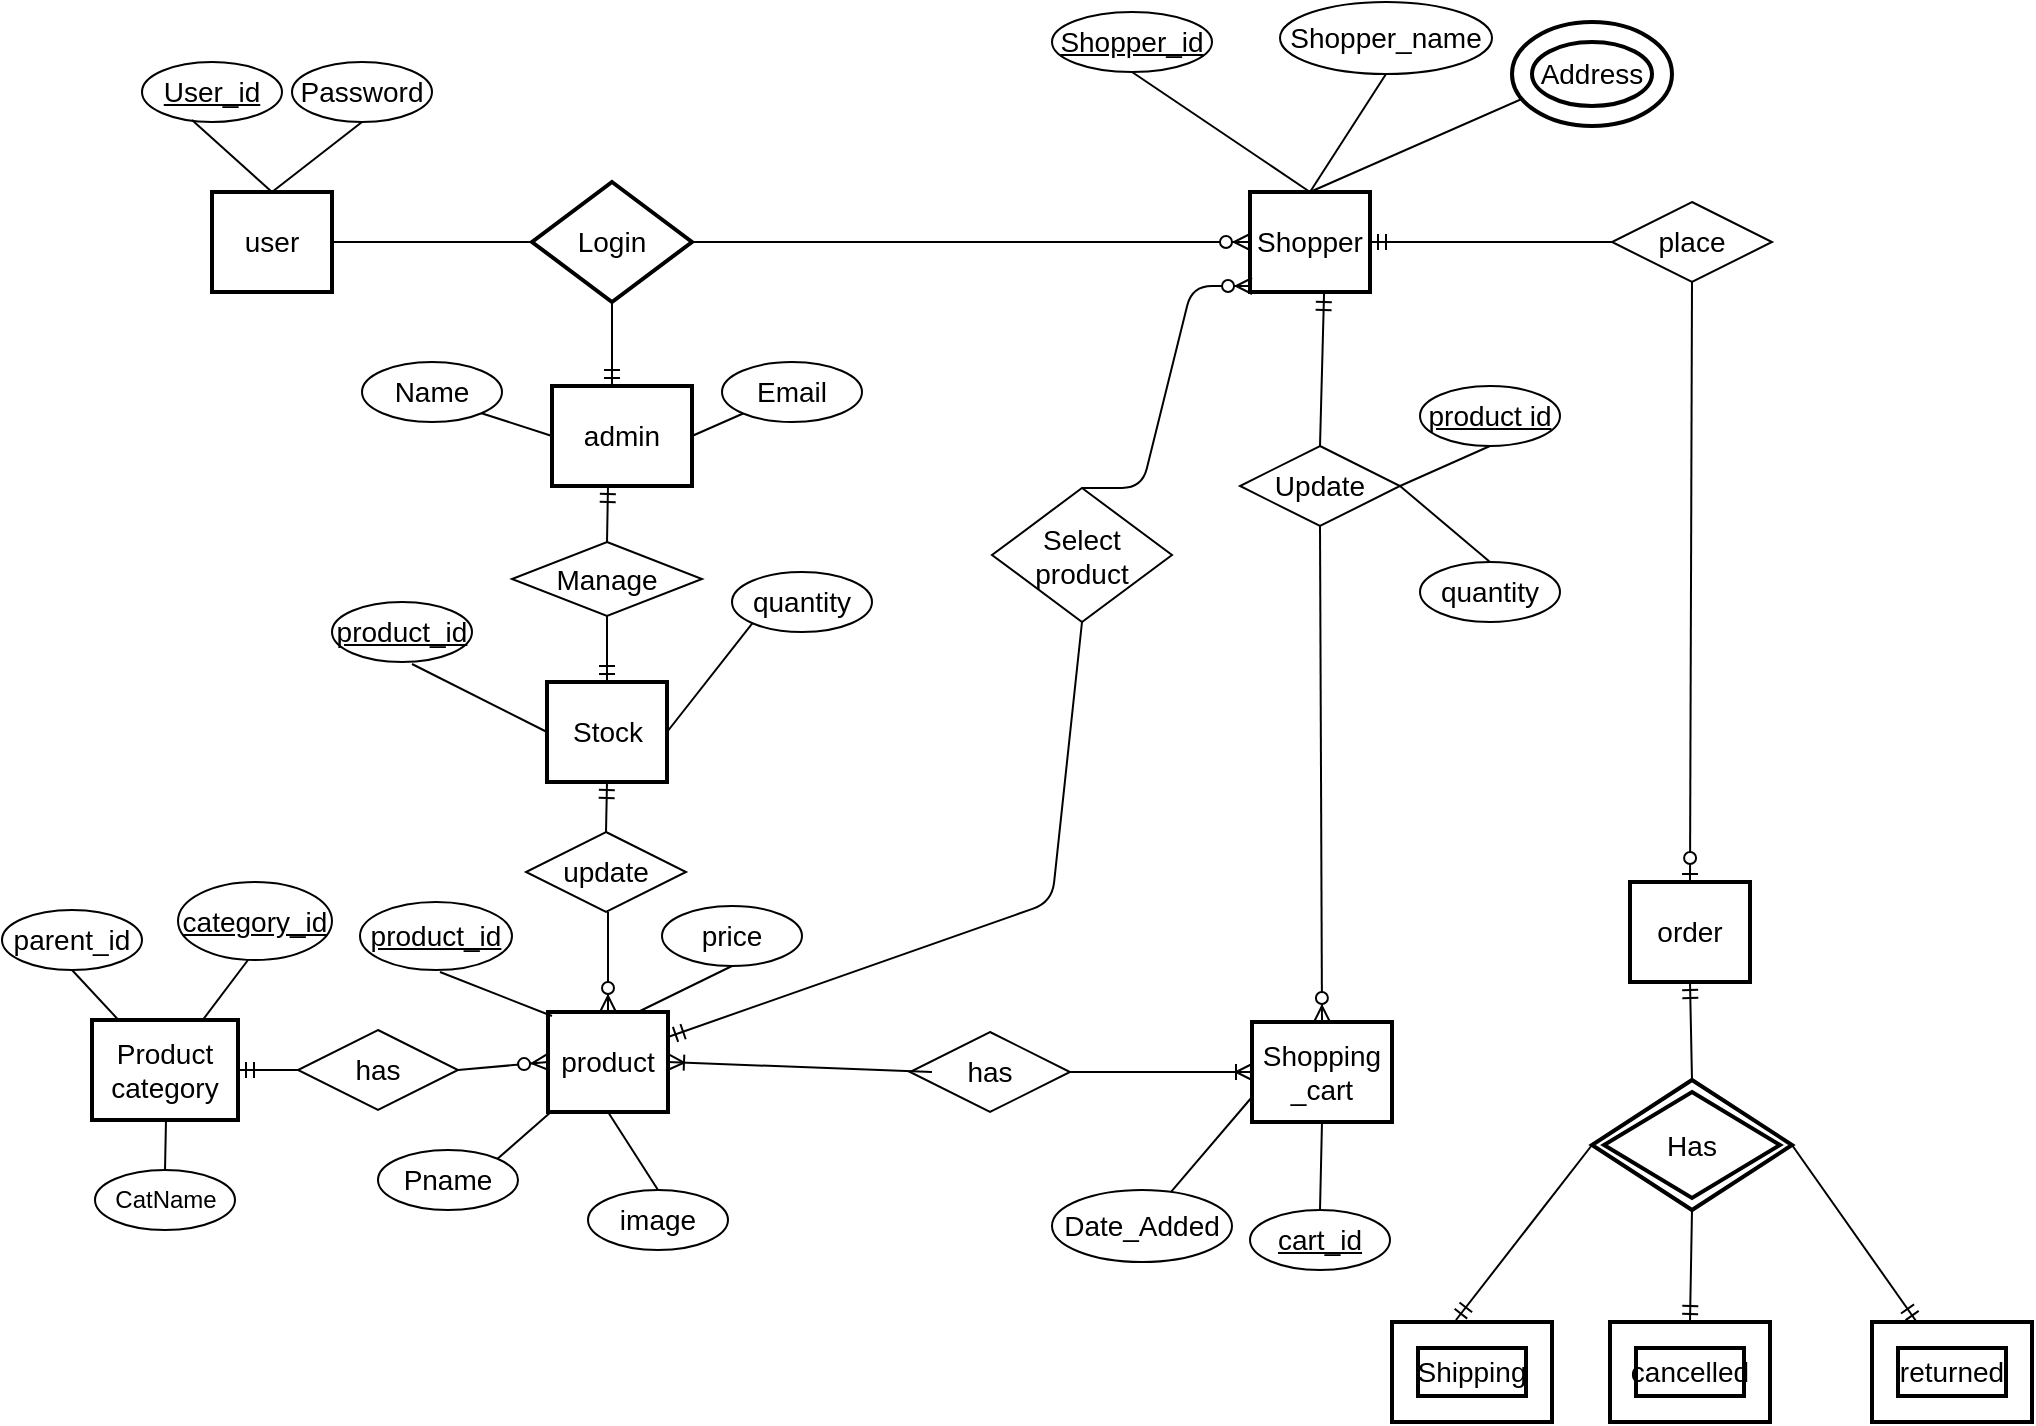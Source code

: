 <mxfile version="11.1.4" type="device"><diagram id="gS7jpQpvTUa63fedZIkj" name="Page-1"><mxGraphModel dx="1718" dy="435" grid="1" gridSize="10" guides="1" tooltips="1" connect="1" arrows="1" fold="1" page="1" pageScale="1" pageWidth="850" pageHeight="1100" math="0" shadow="0"><root><mxCell id="0"/><mxCell id="1" parent="0"/><mxCell id="2SPnDHDMHKQsemep0HU1-3" value="Login" style="shape=rhombus;strokeWidth=2;fontSize=14;perimeter=rhombusPerimeter;whiteSpace=wrap;html=1;align=center;fontSize=14;" parent="1" vertex="1"><mxGeometry x="220" y="110" width="80" height="60" as="geometry"/></mxCell><mxCell id="2SPnDHDMHKQsemep0HU1-4" value="user" style="strokeWidth=2;whiteSpace=wrap;html=1;align=center;fontSize=14;" parent="1" vertex="1"><mxGeometry x="60" y="115" width="60" height="50" as="geometry"/></mxCell><mxCell id="2SPnDHDMHKQsemep0HU1-8" value="&lt;u style=&quot;font-size: 14px;&quot;&gt;User_id&lt;/u&gt;" style="ellipse;whiteSpace=wrap;html=1;fontSize=14;" parent="1" vertex="1"><mxGeometry x="25" y="50" width="70" height="30" as="geometry"/></mxCell><mxCell id="2SPnDHDMHKQsemep0HU1-9" value="Password" style="ellipse;whiteSpace=wrap;html=1;fontSize=14;" parent="1" vertex="1"><mxGeometry x="100" y="50" width="70" height="30" as="geometry"/></mxCell><mxCell id="2SPnDHDMHKQsemep0HU1-15" value="Shopper" style="strokeWidth=2;whiteSpace=wrap;html=1;align=center;fontSize=14;" parent="1" vertex="1"><mxGeometry x="579" y="115" width="60" height="50" as="geometry"/></mxCell><mxCell id="2SPnDHDMHKQsemep0HU1-16" value="" style="edgeStyle=entityRelationEdgeStyle;fontSize=14;html=1;endArrow=ERzeroToMany;endFill=1;exitX=1;exitY=0.5;exitDx=0;exitDy=0;entryX=0;entryY=0.5;entryDx=0;entryDy=0;" parent="1" source="2SPnDHDMHKQsemep0HU1-3" target="2SPnDHDMHKQsemep0HU1-15" edge="1"><mxGeometry width="100" height="100" relative="1" as="geometry"><mxPoint x="310" y="190" as="sourcePoint"/><mxPoint x="410" y="90" as="targetPoint"/></mxGeometry></mxCell><mxCell id="2SPnDHDMHKQsemep0HU1-18" value="&lt;font style=&quot;font-size: 14px&quot;&gt;admin&lt;/font&gt;" style="strokeWidth=2;whiteSpace=wrap;html=1;align=center;fontSize=14;" parent="1" vertex="1"><mxGeometry x="230" y="212" width="70" height="50" as="geometry"/></mxCell><mxCell id="2SPnDHDMHKQsemep0HU1-25" value="Name" style="ellipse;whiteSpace=wrap;html=1;fontSize=14;" parent="1" vertex="1"><mxGeometry x="135" y="200" width="70" height="30" as="geometry"/></mxCell><mxCell id="2SPnDHDMHKQsemep0HU1-26" value="Email" style="ellipse;whiteSpace=wrap;html=1;fontSize=14;" parent="1" vertex="1"><mxGeometry x="315" y="200" width="70" height="30" as="geometry"/></mxCell><mxCell id="2SPnDHDMHKQsemep0HU1-30" value="&lt;u style=&quot;font-size: 14px;&quot;&gt;Shopper_id&lt;/u&gt;" style="ellipse;whiteSpace=wrap;html=1;fontSize=14;" parent="1" vertex="1"><mxGeometry x="480" y="25" width="80" height="30" as="geometry"/></mxCell><mxCell id="2SPnDHDMHKQsemep0HU1-32" value="&lt;font style=&quot;font-size: 14px;&quot;&gt;Shopper_name&lt;/font&gt;" style="ellipse;whiteSpace=wrap;html=1;fontSize=14;" parent="1" vertex="1"><mxGeometry x="594" y="20" width="106" height="36" as="geometry"/></mxCell><mxCell id="2SPnDHDMHKQsemep0HU1-36" value="Update" style="rhombus;whiteSpace=wrap;html=1;fontSize=14;" parent="1" vertex="1"><mxGeometry x="574" y="242" width="80" height="40" as="geometry"/></mxCell><mxCell id="2SPnDHDMHKQsemep0HU1-40" value="" style="fontSize=14;html=1;endArrow=ERmandOne;exitX=0.5;exitY=0;exitDx=0;exitDy=0;entryX=0.617;entryY=1.02;entryDx=0;entryDy=0;entryPerimeter=0;" parent="1" source="2SPnDHDMHKQsemep0HU1-36" target="2SPnDHDMHKQsemep0HU1-15" edge="1"><mxGeometry width="100" height="100" relative="1" as="geometry"><mxPoint x="445" y="215" as="sourcePoint"/><mxPoint x="505" y="165" as="targetPoint"/></mxGeometry></mxCell><mxCell id="2SPnDHDMHKQsemep0HU1-42" value="&lt;font style=&quot;font-size: 14px&quot;&gt;Shopping&lt;br&gt;_cart&lt;/font&gt;" style="strokeWidth=2;whiteSpace=wrap;html=1;align=center;fontSize=14;" parent="1" vertex="1"><mxGeometry x="580" y="530" width="70" height="50" as="geometry"/></mxCell><mxCell id="2SPnDHDMHKQsemep0HU1-44" value="" style="fontSize=14;html=1;endArrow=ERzeroToMany;endFill=1;exitX=0.5;exitY=1;exitDx=0;exitDy=0;entryX=0.5;entryY=0;entryDx=0;entryDy=0;" parent="1" source="2SPnDHDMHKQsemep0HU1-36" target="2SPnDHDMHKQsemep0HU1-42" edge="1"><mxGeometry width="100" height="100" relative="1" as="geometry"><mxPoint x="475" y="370" as="sourcePoint"/><mxPoint x="640" y="360" as="targetPoint"/></mxGeometry></mxCell><mxCell id="2SPnDHDMHKQsemep0HU1-46" value="has" style="rhombus;whiteSpace=wrap;html=1;fontSize=14;" parent="1" vertex="1"><mxGeometry x="409" y="535" width="80" height="40" as="geometry"/></mxCell><mxCell id="2SPnDHDMHKQsemep0HU1-47" value="&lt;font style=&quot;font-size: 14px;&quot;&gt;product&lt;/font&gt;" style="strokeWidth=2;whiteSpace=wrap;html=1;align=center;fontSize=14;" parent="1" vertex="1"><mxGeometry x="228" y="525" width="60" height="50" as="geometry"/></mxCell><mxCell id="2SPnDHDMHKQsemep0HU1-48" value="has" style="rhombus;whiteSpace=wrap;html=1;fontSize=14;" parent="1" vertex="1"><mxGeometry x="103" y="534" width="80" height="40" as="geometry"/></mxCell><mxCell id="2SPnDHDMHKQsemep0HU1-49" value="&lt;span style=&quot;font-size: 14px&quot;&gt;Product&lt;br&gt;category&lt;/span&gt;" style="strokeWidth=2;whiteSpace=wrap;html=1;align=center;fontSize=14;" parent="1" vertex="1"><mxGeometry y="529" width="73" height="50" as="geometry"/></mxCell><mxCell id="2SPnDHDMHKQsemep0HU1-50" value="Date_Added" style="ellipse;whiteSpace=wrap;html=1;fontSize=14;" parent="1" vertex="1"><mxGeometry x="480" y="614" width="90" height="36" as="geometry"/></mxCell><mxCell id="2SPnDHDMHKQsemep0HU1-51" value="&lt;u style=&quot;font-size: 14px;&quot;&gt;cart_id&lt;/u&gt;" style="ellipse;whiteSpace=wrap;html=1;fontSize=14;" parent="1" vertex="1"><mxGeometry x="579" y="624" width="70" height="30" as="geometry"/></mxCell><mxCell id="2SPnDHDMHKQsemep0HU1-55" value="" style="fontSize=14;html=1;endArrow=ERoneToMany;exitX=1;exitY=0.5;exitDx=0;exitDy=0;entryX=0;entryY=0.5;entryDx=0;entryDy=0;" parent="1" source="2SPnDHDMHKQsemep0HU1-46" target="2SPnDHDMHKQsemep0HU1-42" edge="1"><mxGeometry width="100" height="100" relative="1" as="geometry"><mxPoint x="398" y="624" as="sourcePoint"/><mxPoint x="498" y="524" as="targetPoint"/></mxGeometry></mxCell><mxCell id="2SPnDHDMHKQsemep0HU1-57" value="" style="fontSize=14;html=1;endArrow=ERoneToMany;entryX=1;entryY=0.5;entryDx=0;entryDy=0;exitX=0;exitY=0.5;exitDx=0;exitDy=0;" parent="1" target="2SPnDHDMHKQsemep0HU1-47" edge="1"><mxGeometry width="100" height="100" relative="1" as="geometry"><mxPoint x="420" y="555" as="sourcePoint"/><mxPoint x="289" y="604" as="targetPoint"/></mxGeometry></mxCell><mxCell id="2SPnDHDMHKQsemep0HU1-58" value="" style="fontSize=14;html=1;endArrow=ERzeroToMany;endFill=1;exitX=1;exitY=0.5;exitDx=0;exitDy=0;entryX=0;entryY=0.5;entryDx=0;entryDy=0;" parent="1" source="2SPnDHDMHKQsemep0HU1-48" target="2SPnDHDMHKQsemep0HU1-47" edge="1"><mxGeometry width="100" height="100" relative="1" as="geometry"><mxPoint x="123" y="714" as="sourcePoint"/><mxPoint x="223" y="614" as="targetPoint"/></mxGeometry></mxCell><mxCell id="2SPnDHDMHKQsemep0HU1-59" value="" style="fontSize=14;html=1;endArrow=ERmandOne;entryX=1;entryY=0.5;entryDx=0;entryDy=0;exitX=0;exitY=0.5;exitDx=0;exitDy=0;" parent="1" source="2SPnDHDMHKQsemep0HU1-48" target="2SPnDHDMHKQsemep0HU1-49" edge="1"><mxGeometry width="100" height="100" relative="1" as="geometry"><mxPoint x="113" y="714" as="sourcePoint"/><mxPoint x="213" y="614" as="targetPoint"/></mxGeometry></mxCell><mxCell id="2SPnDHDMHKQsemep0HU1-60" value="Pname" style="ellipse;whiteSpace=wrap;html=1;fontSize=14;" parent="1" vertex="1"><mxGeometry x="143" y="594" width="70" height="30" as="geometry"/></mxCell><mxCell id="2SPnDHDMHKQsemep0HU1-61" value="&lt;u style=&quot;font-size: 14px;&quot;&gt;product_id&lt;/u&gt;" style="ellipse;whiteSpace=wrap;html=1;fontSize=14;" parent="1" vertex="1"><mxGeometry x="134" y="470" width="76" height="34" as="geometry"/></mxCell><mxCell id="2SPnDHDMHKQsemep0HU1-62" value="price" style="ellipse;whiteSpace=wrap;html=1;fontSize=14;" parent="1" vertex="1"><mxGeometry x="285" y="472" width="70" height="30" as="geometry"/></mxCell><mxCell id="2SPnDHDMHKQsemep0HU1-63" value="image" style="ellipse;whiteSpace=wrap;html=1;fontSize=14;" parent="1" vertex="1"><mxGeometry x="248" y="614" width="70" height="30" as="geometry"/></mxCell><mxCell id="2SPnDHDMHKQsemep0HU1-68" value="&lt;font style=&quot;font-size: 14px&quot;&gt;parent_id&lt;/font&gt;" style="ellipse;whiteSpace=wrap;html=1;" parent="1" vertex="1"><mxGeometry x="-45" y="474" width="70" height="30" as="geometry"/></mxCell><mxCell id="2SPnDHDMHKQsemep0HU1-69" value="CatName" style="ellipse;whiteSpace=wrap;html=1;" parent="1" vertex="1"><mxGeometry x="1.5" y="604" width="70" height="30" as="geometry"/></mxCell><mxCell id="2SPnDHDMHKQsemep0HU1-70" value="&lt;u style=&quot;font-size: 14px&quot;&gt;category_id&lt;/u&gt;" style="ellipse;whiteSpace=wrap;html=1;fontSize=14;" parent="1" vertex="1"><mxGeometry x="43" y="460" width="77" height="39" as="geometry"/></mxCell><mxCell id="2SPnDHDMHKQsemep0HU1-74" value="&lt;font style=&quot;font-size: 14px;&quot;&gt;place&lt;/font&gt;" style="rhombus;whiteSpace=wrap;html=1;fontSize=14;" parent="1" vertex="1"><mxGeometry x="760" y="120" width="80" height="40" as="geometry"/></mxCell><mxCell id="2SPnDHDMHKQsemep0HU1-75" value="&lt;font style=&quot;font-size: 14px;&quot;&gt;order&lt;/font&gt;" style="strokeWidth=2;whiteSpace=wrap;html=1;align=center;fontSize=14;" parent="1" vertex="1"><mxGeometry x="769" y="460" width="60" height="50" as="geometry"/></mxCell><mxCell id="2SPnDHDMHKQsemep0HU1-76" value="&lt;font style=&quot;font-size: 14px;&quot;&gt;Shipping&lt;/font&gt;" style="shape=ext;strokeWidth=2;margin=10;double=1;whiteSpace=wrap;html=1;align=center;fontSize=14;" parent="1" vertex="1"><mxGeometry x="650" y="680" width="80" height="50" as="geometry"/></mxCell><mxCell id="2SPnDHDMHKQsemep0HU1-77" value="Has" style="shape=rhombus;double=1;strokeWidth=2;fontSize=14;perimeter=rhombusPerimeter;whiteSpace=wrap;html=1;align=center;fontSize=14;" parent="1" vertex="1"><mxGeometry x="750" y="559" width="100" height="65" as="geometry"/></mxCell><mxCell id="2SPnDHDMHKQsemep0HU1-78" value="&lt;font style=&quot;font-size: 14px;&quot;&gt;cancelled&lt;/font&gt;" style="shape=ext;strokeWidth=2;margin=10;double=1;whiteSpace=wrap;html=1;align=center;fontSize=14;" parent="1" vertex="1"><mxGeometry x="759" y="680" width="80" height="50" as="geometry"/></mxCell><mxCell id="2SPnDHDMHKQsemep0HU1-79" value="&lt;font style=&quot;font-size: 14px;&quot;&gt;returned&lt;/font&gt;" style="shape=ext;strokeWidth=2;margin=10;double=1;whiteSpace=wrap;html=1;align=center;fontSize=14;" parent="1" vertex="1"><mxGeometry x="890" y="680" width="80" height="50" as="geometry"/></mxCell><mxCell id="2SPnDHDMHKQsemep0HU1-80" value="" style="fontSize=14;html=1;endArrow=ERmandOne;" parent="1" source="2SPnDHDMHKQsemep0HU1-3" edge="1"><mxGeometry width="100" height="100" relative="1" as="geometry"><mxPoint x="310" y="170" as="sourcePoint"/><mxPoint x="260" y="212" as="targetPoint"/></mxGeometry></mxCell><mxCell id="2SPnDHDMHKQsemep0HU1-83" value="Manage" style="rhombus;whiteSpace=wrap;html=1;fontSize=14;" parent="1" vertex="1"><mxGeometry x="210" y="290" width="95" height="37" as="geometry"/></mxCell><mxCell id="2SPnDHDMHKQsemep0HU1-88" value="" style="fontSize=14;html=1;endArrow=ERmandOne;exitX=0.5;exitY=0;exitDx=0;exitDy=0;entryX=0.4;entryY=1;entryDx=0;entryDy=0;entryPerimeter=0;" parent="1" source="2SPnDHDMHKQsemep0HU1-83" target="2SPnDHDMHKQsemep0HU1-18" edge="1"><mxGeometry width="100" height="100" relative="1" as="geometry"><mxPoint x="259" y="312" as="sourcePoint"/><mxPoint x="255.866" y="270" as="targetPoint"/></mxGeometry></mxCell><mxCell id="2SPnDHDMHKQsemep0HU1-89" value="&lt;span style=&quot;font-size: 14px;&quot;&gt;Stock&lt;/span&gt;" style="strokeWidth=2;whiteSpace=wrap;html=1;align=center;fontSize=14;" parent="1" vertex="1"><mxGeometry x="227.5" y="360" width="60" height="50" as="geometry"/></mxCell><mxCell id="2SPnDHDMHKQsemep0HU1-90" value="&lt;u style=&quot;font-size: 14px;&quot;&gt;product_id&lt;/u&gt;" style="ellipse;whiteSpace=wrap;html=1;fontSize=14;" parent="1" vertex="1"><mxGeometry x="120" y="320" width="70" height="30" as="geometry"/></mxCell><mxCell id="2SPnDHDMHKQsemep0HU1-91" value="quantity" style="ellipse;whiteSpace=wrap;html=1;fontSize=14;" parent="1" vertex="1"><mxGeometry x="320" y="305" width="70" height="30" as="geometry"/></mxCell><mxCell id="2SPnDHDMHKQsemep0HU1-95" value="" style="fontSize=14;html=1;endArrow=ERzeroToOne;endFill=1;exitX=0.5;exitY=1;exitDx=0;exitDy=0;entryX=0.5;entryY=0;entryDx=0;entryDy=0;" parent="1" source="2SPnDHDMHKQsemep0HU1-74" target="2SPnDHDMHKQsemep0HU1-75" edge="1"><mxGeometry width="100" height="100" relative="1" as="geometry"><mxPoint x="720" y="460" as="sourcePoint"/><mxPoint x="880" y="200" as="targetPoint"/></mxGeometry></mxCell><mxCell id="2SPnDHDMHKQsemep0HU1-96" value="" style="fontSize=14;html=1;endArrow=ERmandOne;exitX=0;exitY=0.5;exitDx=0;exitDy=0;entryX=0.4;entryY=-0.02;entryDx=0;entryDy=0;entryPerimeter=0;" parent="1" source="2SPnDHDMHKQsemep0HU1-77" target="2SPnDHDMHKQsemep0HU1-76" edge="1"><mxGeometry width="100" height="100" relative="1" as="geometry"><mxPoint x="620" y="678" as="sourcePoint"/><mxPoint x="720" y="590" as="targetPoint"/></mxGeometry></mxCell><mxCell id="2SPnDHDMHKQsemep0HU1-98" value="" style="fontSize=14;html=1;endArrow=ERmandOne;exitX=1;exitY=0.5;exitDx=0;exitDy=0;" parent="1" source="2SPnDHDMHKQsemep0HU1-77" target="2SPnDHDMHKQsemep0HU1-79" edge="1"><mxGeometry width="100" height="100" relative="1" as="geometry"><mxPoint x="850" y="608" as="sourcePoint"/><mxPoint x="890" y="570" as="targetPoint"/></mxGeometry></mxCell><mxCell id="2SPnDHDMHKQsemep0HU1-99" value="" style="fontSize=14;html=1;endArrow=ERmandOne;entryX=0.5;entryY=1;entryDx=0;entryDy=0;exitX=0.5;exitY=0;exitDx=0;exitDy=0;" parent="1" source="2SPnDHDMHKQsemep0HU1-77" target="2SPnDHDMHKQsemep0HU1-75" edge="1"><mxGeometry width="100" height="100" relative="1" as="geometry"><mxPoint x="840" y="548" as="sourcePoint"/><mxPoint x="908.96" y="479" as="targetPoint"/></mxGeometry></mxCell><mxCell id="2SPnDHDMHKQsemep0HU1-100" value="" style="fontSize=14;html=1;endArrow=ERmandOne;entryX=0.5;entryY=1;entryDx=0;entryDy=0;exitX=0.5;exitY=0;exitDx=0;exitDy=0;" parent="1" target="2SPnDHDMHKQsemep0HU1-89" edge="1" source="2SPnDHDMHKQsemep0HU1-158"><mxGeometry width="100" height="100" relative="1" as="geometry"><mxPoint x="273" y="455" as="sourcePoint"/><mxPoint x="240.5" y="435" as="targetPoint"/></mxGeometry></mxCell><mxCell id="2SPnDHDMHKQsemep0HU1-101" style="edgeStyle=none;rounded=0;orthogonalLoop=1;jettySize=auto;html=1;entryX=0.5;entryY=0;entryDx=0;entryDy=0;fontSize=14;" parent="1" source="2SPnDHDMHKQsemep0HU1-47" target="2SPnDHDMHKQsemep0HU1-47" edge="1"><mxGeometry relative="1" as="geometry"/></mxCell><mxCell id="2SPnDHDMHKQsemep0HU1-102" style="edgeStyle=none;rounded=0;orthogonalLoop=1;jettySize=auto;html=1;entryX=0.5;entryY=0;entryDx=0;entryDy=0;fontSize=14;" parent="1" source="2SPnDHDMHKQsemep0HU1-47" target="2SPnDHDMHKQsemep0HU1-47" edge="1"><mxGeometry relative="1" as="geometry"/></mxCell><mxCell id="2SPnDHDMHKQsemep0HU1-104" value="" style="fontSize=14;html=1;endArrow=ERmandOne;entryX=0.5;entryY=0;entryDx=0;entryDy=0;exitX=0.5;exitY=1;exitDx=0;exitDy=0;" parent="1" source="2SPnDHDMHKQsemep0HU1-83" target="2SPnDHDMHKQsemep0HU1-89" edge="1"><mxGeometry width="100" height="100" relative="1" as="geometry"><mxPoint x="320" y="310" as="sourcePoint"/><mxPoint x="388.96" y="241" as="targetPoint"/></mxGeometry></mxCell><mxCell id="2SPnDHDMHKQsemep0HU1-105" value="" style="fontSize=14;html=1;endArrow=ERmandOne;exitX=0.5;exitY=1;exitDx=0;exitDy=0;entryX=0.5;entryY=0;entryDx=0;entryDy=0;" parent="1" source="2SPnDHDMHKQsemep0HU1-77" target="2SPnDHDMHKQsemep0HU1-78" edge="1"><mxGeometry width="100" height="100" relative="1" as="geometry"><mxPoint x="800" y="660" as="sourcePoint"/><mxPoint x="830" y="630" as="targetPoint"/></mxGeometry></mxCell><mxCell id="2SPnDHDMHKQsemep0HU1-114" value="" style="fontSize=14;html=1;endArrow=ERmandOne;exitX=0;exitY=0.5;exitDx=0;exitDy=0;entryX=1;entryY=0.5;entryDx=0;entryDy=0;" parent="1" source="2SPnDHDMHKQsemep0HU1-74" target="2SPnDHDMHKQsemep0HU1-15" edge="1"><mxGeometry width="100" height="100" relative="1" as="geometry"><mxPoint x="810" y="140" as="sourcePoint"/><mxPoint x="738" y="40" as="targetPoint"/></mxGeometry></mxCell><mxCell id="2SPnDHDMHKQsemep0HU1-115" value="Select&lt;br style=&quot;font-size: 14px;&quot;&gt;product" style="rhombus;whiteSpace=wrap;html=1;fontSize=14;" parent="1" vertex="1"><mxGeometry x="450" y="263" width="90" height="67" as="geometry"/></mxCell><mxCell id="2SPnDHDMHKQsemep0HU1-119" value="" style="fontSize=14;html=1;endArrow=ERmandOne;exitX=0.5;exitY=1;exitDx=0;exitDy=0;entryX=1;entryY=0.25;entryDx=0;entryDy=0;" parent="1" source="2SPnDHDMHKQsemep0HU1-115" target="2SPnDHDMHKQsemep0HU1-47" edge="1"><mxGeometry width="100" height="100" relative="1" as="geometry"><mxPoint x="460" y="490" as="sourcePoint"/><mxPoint x="450" y="470" as="targetPoint"/><Array as="points"><mxPoint x="480" y="470"/></Array></mxGeometry></mxCell><mxCell id="2SPnDHDMHKQsemep0HU1-120" value="" style="edgeStyle=entityRelationEdgeStyle;fontSize=14;html=1;endArrow=ERzeroToMany;endFill=1;entryX=0.017;entryY=0.94;entryDx=0;entryDy=0;entryPerimeter=0;exitX=0.5;exitY=0;exitDx=0;exitDy=0;" parent="1" source="2SPnDHDMHKQsemep0HU1-115" target="2SPnDHDMHKQsemep0HU1-15" edge="1"><mxGeometry width="100" height="100" relative="1" as="geometry"><mxPoint x="450" y="270" as="sourcePoint"/><mxPoint x="550" y="170" as="targetPoint"/></mxGeometry></mxCell><mxCell id="2SPnDHDMHKQsemep0HU1-121" value="&lt;font style=&quot;font-size: 14px;&quot;&gt;&lt;u style=&quot;font-size: 14px;&quot;&gt;product id&lt;/u&gt;&lt;/font&gt;" style="ellipse;whiteSpace=wrap;html=1;fontSize=14;" parent="1" vertex="1"><mxGeometry x="664" y="212" width="70" height="30" as="geometry"/></mxCell><mxCell id="2SPnDHDMHKQsemep0HU1-122" value="&lt;font style=&quot;font-size: 14px;&quot;&gt;quantity&lt;/font&gt;" style="ellipse;whiteSpace=wrap;html=1;fontSize=14;" parent="1" vertex="1"><mxGeometry x="664" y="300" width="70" height="30" as="geometry"/></mxCell><mxCell id="2SPnDHDMHKQsemep0HU1-127" value="" style="endArrow=none;html=1;exitX=1;exitY=0.5;exitDx=0;exitDy=0;entryX=0.5;entryY=1;entryDx=0;entryDy=0;fontSize=14;" parent="1" source="2SPnDHDMHKQsemep0HU1-36" target="2SPnDHDMHKQsemep0HU1-121" edge="1"><mxGeometry width="50" height="50" relative="1" as="geometry"><mxPoint x="670" y="300" as="sourcePoint"/><mxPoint x="720" y="250" as="targetPoint"/></mxGeometry></mxCell><mxCell id="2SPnDHDMHKQsemep0HU1-128" value="" style="endArrow=none;html=1;exitX=1;exitY=0.5;exitDx=0;exitDy=0;entryX=0.5;entryY=0;entryDx=0;entryDy=0;fontSize=14;" parent="1" source="2SPnDHDMHKQsemep0HU1-36" target="2SPnDHDMHKQsemep0HU1-122" edge="1"><mxGeometry width="50" height="50" relative="1" as="geometry"><mxPoint x="670" y="320" as="sourcePoint"/><mxPoint x="720" y="270" as="targetPoint"/></mxGeometry></mxCell><mxCell id="2SPnDHDMHKQsemep0HU1-129" value="" style="endArrow=none;html=1;exitX=0.5;exitY=0;exitDx=0;exitDy=0;entryX=0.357;entryY=0.967;entryDx=0;entryDy=0;entryPerimeter=0;fontSize=14;" parent="1" source="2SPnDHDMHKQsemep0HU1-4" target="2SPnDHDMHKQsemep0HU1-8" edge="1"><mxGeometry width="50" height="50" relative="1" as="geometry"><mxPoint x="40" y="130" as="sourcePoint"/><mxPoint x="90" y="80" as="targetPoint"/></mxGeometry></mxCell><mxCell id="2SPnDHDMHKQsemep0HU1-130" value="" style="endArrow=none;html=1;exitX=0.5;exitY=0;exitDx=0;exitDy=0;fontSize=14;" parent="1" source="2SPnDHDMHKQsemep0HU1-4" edge="1"><mxGeometry width="50" height="50" relative="1" as="geometry"><mxPoint x="90" y="110" as="sourcePoint"/><mxPoint x="135" y="80" as="targetPoint"/></mxGeometry></mxCell><mxCell id="2SPnDHDMHKQsemep0HU1-131" value="" style="endArrow=none;html=1;exitX=1;exitY=0.5;exitDx=0;exitDy=0;fontSize=14;" parent="1" source="2SPnDHDMHKQsemep0HU1-18" target="2SPnDHDMHKQsemep0HU1-26" edge="1"><mxGeometry width="50" height="50" relative="1" as="geometry"><mxPoint x="320" y="240" as="sourcePoint"/><mxPoint x="279.99" y="204.01" as="targetPoint"/></mxGeometry></mxCell><mxCell id="2SPnDHDMHKQsemep0HU1-132" value="" style="endArrow=none;html=1;exitX=0;exitY=0.5;exitDx=0;exitDy=0;entryX=1;entryY=1;entryDx=0;entryDy=0;fontSize=14;" parent="1" source="2SPnDHDMHKQsemep0HU1-18" target="2SPnDHDMHKQsemep0HU1-25" edge="1"><mxGeometry width="50" height="50" relative="1" as="geometry"><mxPoint x="190" y="230" as="sourcePoint"/><mxPoint x="149.99" y="194.01" as="targetPoint"/></mxGeometry></mxCell><mxCell id="2SPnDHDMHKQsemep0HU1-133" value="" style="endArrow=none;html=1;exitX=0;exitY=0.5;exitDx=0;exitDy=0;fontSize=14;" parent="1" source="2SPnDHDMHKQsemep0HU1-89" edge="1"><mxGeometry width="50" height="50" relative="1" as="geometry"><mxPoint x="160" y="360" as="sourcePoint"/><mxPoint x="160" y="351" as="targetPoint"/></mxGeometry></mxCell><mxCell id="2SPnDHDMHKQsemep0HU1-134" value="" style="endArrow=none;html=1;exitX=0;exitY=1;exitDx=0;exitDy=0;entryX=1;entryY=0.5;entryDx=0;entryDy=0;fontSize=14;" parent="1" source="2SPnDHDMHKQsemep0HU1-91" target="2SPnDHDMHKQsemep0HU1-89" edge="1"><mxGeometry width="50" height="50" relative="1" as="geometry"><mxPoint x="320" y="380" as="sourcePoint"/><mxPoint x="279.99" y="344.01" as="targetPoint"/></mxGeometry></mxCell><mxCell id="2SPnDHDMHKQsemep0HU1-135" value="" style="endArrow=none;html=1;exitX=0;exitY=0.5;exitDx=0;exitDy=0;entryX=1;entryY=0.5;entryDx=0;entryDy=0;fontSize=14;" parent="1" source="2SPnDHDMHKQsemep0HU1-3" target="2SPnDHDMHKQsemep0HU1-4" edge="1"><mxGeometry width="50" height="50" relative="1" as="geometry"><mxPoint x="160" y="140" as="sourcePoint"/><mxPoint x="119.99" y="104.01" as="targetPoint"/></mxGeometry></mxCell><mxCell id="2SPnDHDMHKQsemep0HU1-136" value="" style="endArrow=none;html=1;exitX=0.5;exitY=0;exitDx=0;exitDy=0;entryX=0.5;entryY=1;entryDx=0;entryDy=0;fontSize=14;" parent="1" source="2SPnDHDMHKQsemep0HU1-51" target="2SPnDHDMHKQsemep0HU1-42" edge="1"><mxGeometry width="50" height="50" relative="1" as="geometry"><mxPoint x="609" y="585" as="sourcePoint"/><mxPoint x="568.99" y="549.01" as="targetPoint"/></mxGeometry></mxCell><mxCell id="2SPnDHDMHKQsemep0HU1-137" value="" style="endArrow=none;html=1;entryX=0;entryY=0.75;entryDx=0;entryDy=0;fontSize=14;" parent="1" source="2SPnDHDMHKQsemep0HU1-50" target="2SPnDHDMHKQsemep0HU1-42" edge="1"><mxGeometry width="50" height="50" relative="1" as="geometry"><mxPoint x="549" y="585" as="sourcePoint"/><mxPoint x="508.99" y="549.01" as="targetPoint"/></mxGeometry></mxCell><mxCell id="2SPnDHDMHKQsemep0HU1-138" value="" style="endArrow=none;html=1;exitX=0.033;exitY=0.04;exitDx=0;exitDy=0;exitPerimeter=0;fontSize=14;" parent="1" source="2SPnDHDMHKQsemep0HU1-47" edge="1"><mxGeometry width="50" height="50" relative="1" as="geometry"><mxPoint x="194" y="515" as="sourcePoint"/><mxPoint x="174" y="505" as="targetPoint"/></mxGeometry></mxCell><mxCell id="2SPnDHDMHKQsemep0HU1-141" value="" style="endArrow=none;html=1;exitX=0.75;exitY=0;exitDx=0;exitDy=0;entryX=0.5;entryY=1;entryDx=0;entryDy=0;fontSize=14;" parent="1" source="2SPnDHDMHKQsemep0HU1-47" target="2SPnDHDMHKQsemep0HU1-62" edge="1"><mxGeometry width="50" height="50" relative="1" as="geometry"><mxPoint x="264" y="475" as="sourcePoint"/><mxPoint x="223.99" y="439.01" as="targetPoint"/></mxGeometry></mxCell><mxCell id="2SPnDHDMHKQsemep0HU1-142" value="" style="endArrow=none;html=1;exitX=0.5;exitY=0;exitDx=0;exitDy=0;entryX=0.5;entryY=1;entryDx=0;entryDy=0;fontSize=14;" parent="1" target="2SPnDHDMHKQsemep0HU1-47" edge="1"><mxGeometry width="50" height="50" relative="1" as="geometry"><mxPoint x="283" y="614" as="sourcePoint"/><mxPoint x="223.99" y="559.01" as="targetPoint"/></mxGeometry></mxCell><mxCell id="2SPnDHDMHKQsemep0HU1-143" value="" style="endArrow=none;html=1;exitX=1;exitY=0;exitDx=0;exitDy=0;fontSize=14;" parent="1" source="2SPnDHDMHKQsemep0HU1-60" target="2SPnDHDMHKQsemep0HU1-47" edge="1"><mxGeometry width="50" height="50" relative="1" as="geometry"><mxPoint x="204" y="575" as="sourcePoint"/><mxPoint x="163.99" y="539.01" as="targetPoint"/></mxGeometry></mxCell><mxCell id="2SPnDHDMHKQsemep0HU1-144" value="" style="endArrow=none;html=1;entryX=0.5;entryY=1;entryDx=0;entryDy=0;fontSize=14;" parent="1" source="2SPnDHDMHKQsemep0HU1-49" edge="1"><mxGeometry width="50" height="50" relative="1" as="geometry"><mxPoint x="84" y="505" as="sourcePoint"/><mxPoint x="78" y="499" as="targetPoint"/></mxGeometry></mxCell><mxCell id="2SPnDHDMHKQsemep0HU1-145" value="" style="endArrow=none;html=1;fontSize=14;entryX=0.5;entryY=1;entryDx=0;entryDy=0;" parent="1" source="2SPnDHDMHKQsemep0HU1-49" edge="1" target="2SPnDHDMHKQsemep0HU1-68"><mxGeometry width="50" height="50" relative="1" as="geometry"><mxPoint x="-16" y="515" as="sourcePoint"/><mxPoint x="-16" y="505" as="targetPoint"/></mxGeometry></mxCell><mxCell id="2SPnDHDMHKQsemep0HU1-146" value="" style="endArrow=none;html=1;exitX=0.5;exitY=0;exitDx=0;exitDy=0;fontSize=14;" parent="1" source="2SPnDHDMHKQsemep0HU1-69" edge="1"><mxGeometry width="50" height="50" relative="1" as="geometry"><mxPoint x="-26" y="575" as="sourcePoint"/><mxPoint x="37" y="579" as="targetPoint"/></mxGeometry></mxCell><mxCell id="2SPnDHDMHKQsemep0HU1-147" value="" style="endArrow=none;html=1;exitX=0.5;exitY=0;exitDx=0;exitDy=0;entryX=0.5;entryY=1;entryDx=0;entryDy=0;fontSize=14;" parent="1" source="2SPnDHDMHKQsemep0HU1-15" target="2SPnDHDMHKQsemep0HU1-30" edge="1"><mxGeometry width="50" height="50" relative="1" as="geometry"><mxPoint x="530" y="80" as="sourcePoint"/><mxPoint x="489.99" y="44.01" as="targetPoint"/></mxGeometry></mxCell><mxCell id="2SPnDHDMHKQsemep0HU1-148" value="" style="endArrow=none;html=1;entryX=0.5;entryY=1;entryDx=0;entryDy=0;fontSize=14;" parent="1" target="2SPnDHDMHKQsemep0HU1-32" edge="1"><mxGeometry width="50" height="50" relative="1" as="geometry"><mxPoint x="609" y="115" as="sourcePoint"/><mxPoint x="579.99" y="34.01" as="targetPoint"/></mxGeometry></mxCell><mxCell id="2SPnDHDMHKQsemep0HU1-149" value="" style="endArrow=none;html=1;exitX=0.5;exitY=0;exitDx=0;exitDy=0;entryX=0;entryY=1;entryDx=0;entryDy=0;fontSize=14;" parent="1" source="2SPnDHDMHKQsemep0HU1-15" edge="1"><mxGeometry width="50" height="50" relative="1" as="geometry"><mxPoint x="700" y="70" as="sourcePoint"/><mxPoint x="719.251" y="66.607" as="targetPoint"/></mxGeometry></mxCell><mxCell id="2SPnDHDMHKQsemep0HU1-156" value="&lt;font style=&quot;font-size: 14px;&quot;&gt;Address&lt;/font&gt;" style="ellipse;shape=doubleEllipse;margin=10;strokeWidth=2;fontSize=14;whiteSpace=wrap;html=1;align=center;" parent="1" vertex="1"><mxGeometry x="710" y="30" width="80" height="52" as="geometry"/></mxCell><mxCell id="2SPnDHDMHKQsemep0HU1-157" style="edgeStyle=none;rounded=0;orthogonalLoop=1;jettySize=auto;html=1;exitX=0;exitY=1;exitDx=0;exitDy=0;fontSize=14;" parent="1" source="2SPnDHDMHKQsemep0HU1-156" target="2SPnDHDMHKQsemep0HU1-156" edge="1"><mxGeometry relative="1" as="geometry"/></mxCell><mxCell id="2SPnDHDMHKQsemep0HU1-158" value="update" style="rhombus;whiteSpace=wrap;html=1;fontSize=14;" parent="1" vertex="1"><mxGeometry x="217" y="435" width="80" height="40" as="geometry"/></mxCell><mxCell id="2SPnDHDMHKQsemep0HU1-160" value="" style="fontSize=14;html=1;endArrow=ERzeroToMany;endFill=1;entryX=0.5;entryY=0;entryDx=0;entryDy=0;" parent="1" target="2SPnDHDMHKQsemep0HU1-47" edge="1"><mxGeometry width="100" height="100" relative="1" as="geometry"><mxPoint x="258" y="475" as="sourcePoint"/><mxPoint x="278" y="519" as="targetPoint"/></mxGeometry></mxCell></root></mxGraphModel></diagram></mxfile>